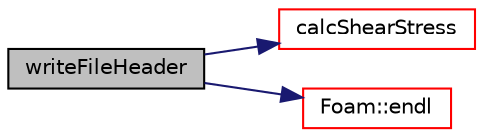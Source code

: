 digraph "writeFileHeader"
{
  bgcolor="transparent";
  edge [fontname="Helvetica",fontsize="10",labelfontname="Helvetica",labelfontsize="10"];
  node [fontname="Helvetica",fontsize="10",shape=record];
  rankdir="LR";
  Node15 [label="writeFileHeader",height=0.2,width=0.4,color="black", fillcolor="grey75", style="filled", fontcolor="black"];
  Node15 -> Node16 [color="midnightblue",fontsize="10",style="solid",fontname="Helvetica"];
  Node16 [label="calcShearStress",height=0.2,width=0.4,color="red",URL="$a24341.html#ae4f09eff97afb762989c150d04cda75f",tooltip="Calculate the shear-stress. "];
  Node15 -> Node23 [color="midnightblue",fontsize="10",style="solid",fontname="Helvetica"];
  Node23 [label="Foam::endl",height=0.2,width=0.4,color="red",URL="$a21851.html#a2db8fe02a0d3909e9351bb4275b23ce4",tooltip="Add newline and flush stream. "];
}
